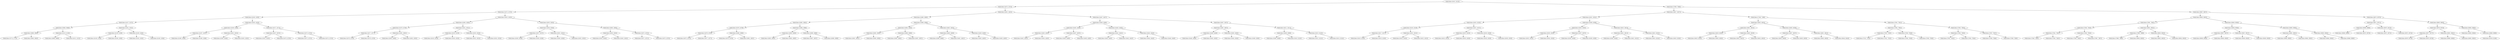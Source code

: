 digraph G{
2037525437 [label="Node{data=[4515, 4515]}"]
2037525437 -> 1034892282
1034892282 [label="Node{data=[4374, 4374]}"]
1034892282 -> 1324237364
1324237364 [label="Node{data=[4275, 4275]}"]
1324237364 -> 1329399100
1329399100 [label="Node{data=[4195, 4195]}"]
1329399100 -> 670752933
670752933 [label="Node{data=[4157, 4157]}"]
670752933 -> 1661871939
1661871939 [label="Node{data=[3846, 3846]}"]
1661871939 -> 1607284468
1607284468 [label="Node{data=[3809, 3809]}"]
1607284468 -> 2021575892
2021575892 [label="Node{data=[3774, 3774]}"]
1607284468 -> 150070454
150070454 [label="Node{data=[3840, 3840]}"]
1661871939 -> 450363092
450363092 [label="Node{data=[4110, 4110]}"]
450363092 -> 748356076
748356076 [label="Node{data=[4098, 4098]}"]
450363092 -> 579690695
579690695 [label="Node{data=[4131, 4131]}"]
670752933 -> 626979956
626979956 [label="Node{data=[4191, 4191]}"]
626979956 -> 5939029
5939029 [label="Node{data=[4159, 4159]}"]
5939029 -> 1958378195
1958378195 [label="Node{data=[4158, 4158]}"]
5939029 -> 1039710171
1039710171 [label="Node{data=[4190, 4190]}"]
626979956 -> 1867979076
1867979076 [label="Node{data=[4193, 4193]}"]
1867979076 -> 1000571852
1000571852 [label="Node{data=[4192, 4192]}"]
1867979076 -> 484969097
484969097 [label="Node{data=[4194, 4194]}"]
1329399100 -> 1683366048
1683366048 [label="Node{data=[4203, 4203]}"]
1683366048 -> 857512023
857512023 [label="Node{data=[4199, 4199]}"]
857512023 -> 344375323
344375323 [label="Node{data=[4197, 4197]}"]
344375323 -> 1214659648
1214659648 [label="Node{data=[4196, 4196]}"]
344375323 -> 492848844
492848844 [label="Node{data=[4198, 4198]}"]
857512023 -> 1248443159
1248443159 [label="Node{data=[4201, 4201]}"]
1248443159 -> 1758280793
1758280793 [label="Node{data=[4200, 4200]}"]
1248443159 -> 288397628
288397628 [label="Node{data=[4202, 4202]}"]
1683366048 -> 242875376
242875376 [label="Node{data=[4271, 4271]}"]
242875376 -> 156194859
156194859 [label="Node{data=[4257, 4257]}"]
156194859 -> 148996783
148996783 [label="Node{data=[4232, 4232]}"]
156194859 -> 487396342
487396342 [label="Node{data=[4270, 4270]}"]
242875376 -> 1558896092
1558896092 [label="Node{data=[4273, 4273]}"]
1558896092 -> 790055018
790055018 [label="Node{data=[4272, 4272]}"]
1558896092 -> 728191965
728191965 [label="Node{data=[4274, 4274]}"]
1324237364 -> 1577084900
1577084900 [label="Node{data=[4325, 4325]}"]
1577084900 -> 1418610117
1418610117 [label="Node{data=[4283, 4283]}"]
1418610117 -> 1104085798
1104085798 [label="Node{data=[4279, 4279]}"]
1104085798 -> 1344751993
1344751993 [label="Node{data=[4277, 4277]}"]
1344751993 -> 231029726
231029726 [label="Node{data=[4276, 4276]}"]
1344751993 -> 725870542
725870542 [label="Node{data=[4278, 4278]}"]
1104085798 -> 313268147
313268147 [label="Node{data=[4281, 4281]}"]
313268147 -> 2024466462
2024466462 [label="Node{data=[4280, 4280]}"]
313268147 -> 1544890142
1544890142 [label="Node{data=[4282, 4282]}"]
1418610117 -> 1759299269
1759299269 [label="Node{data=[4321, 4321]}"]
1759299269 -> 440354274
440354274 [label="Node{data=[4319, 4319]}"]
440354274 -> 897234083
897234083 [label="Node{data=[4318, 4318]}"]
440354274 -> 1084381381
1084381381 [label="Node{data=[4320, 4320]}"]
1759299269 -> 1313232122
1313232122 [label="Node{data=[4323, 4323]}"]
1313232122 -> 783685765
783685765 [label="Node{data=[4322, 4322]}"]
1313232122 -> 1309245020
1309245020 [label="Node{data=[4324, 4324]}"]
1577084900 -> 473920296
473920296 [label="Node{data=[4333, 4333]}"]
473920296 -> 1621231057
1621231057 [label="Node{data=[4329, 4329]}"]
1621231057 -> 2127453040
2127453040 [label="Node{data=[4327, 4327]}"]
2127453040 -> 2075140459
2075140459 [label="Node{data=[4326, 4326]}"]
2127453040 -> 477215494
477215494 [label="Node{data=[4328, 4328]}"]
1621231057 -> 1812838868
1812838868 [label="Node{data=[4331, 4331]}"]
1812838868 -> 1620339454
1620339454 [label="Node{data=[4330, 4330]}"]
1812838868 -> 450209022
450209022 [label="Node{data=[4332, 4332]}"]
473920296 -> 200119593
200119593 [label="Node{data=[4365, 4365]}"]
200119593 -> 179261081
179261081 [label="Node{data=[4335, 4335]}"]
179261081 -> 1236207272
1236207272 [label="Node{data=[4334, 4334]}"]
179261081 -> 2120919351
2120919351 [label="Node{data=[4342, 4342]}"]
200119593 -> 424230670
424230670 [label="Node{data=[4372, 4372]}"]
424230670 -> 1768055096
1768055096 [label="Node{data=[4371, 4371]}"]
424230670 -> 1489608954
1489608954 [label="Node{data=[4373, 4373]}"]
1034892282 -> 1942063557
1942063557 [label="Node{data=[4431, 4431]}"]
1942063557 -> 589326844
589326844 [label="Node{data=[4390, 4390]}"]
589326844 -> 1504818945
1504818945 [label="Node{data=[4382, 4382]}"]
1504818945 -> 1290404541
1290404541 [label="Node{data=[4378, 4378]}"]
1290404541 -> 865744196
865744196 [label="Node{data=[4376, 4376]}"]
865744196 -> 324392258
324392258 [label="Node{data=[4375, 4375]}"]
865744196 -> 1200124310
1200124310 [label="Node{data=[4377, 4377]}"]
1290404541 -> 1542155312
1542155312 [label="Node{data=[4380, 4380]}"]
1542155312 -> 960057884
960057884 [label="Node{data=[4379, 4379]}"]
1542155312 -> 83587004
83587004 [label="Node{data=[4381, 4381]}"]
1504818945 -> 16493172
16493172 [label="Node{data=[4386, 4386]}"]
16493172 -> 15846583
15846583 [label="Node{data=[4384, 4384]}"]
15846583 -> 1940637447
1940637447 [label="Node{data=[4383, 4383]}"]
15846583 -> 754106433
754106433 [label="Node{data=[4385, 4385]}"]
16493172 -> 1904703393
1904703393 [label="Node{data=[4388, 4388]}"]
1904703393 -> 2132646226
2132646226 [label="Node{data=[4387, 4387]}"]
1904703393 -> 1386478153
1386478153 [label="Node{data=[4389, 4389]}"]
589326844 -> 1751763092
1751763092 [label="Node{data=[4398, 4398]}"]
1751763092 -> 572096583
572096583 [label="Node{data=[4394, 4394]}"]
572096583 -> 828201567
828201567 [label="Node{data=[4392, 4392]}"]
828201567 -> 2086768527
2086768527 [label="Node{data=[4391, 4391]}"]
828201567 -> 1516951039
1516951039 [label="Node{data=[4393, 4393]}"]
572096583 -> 882863437
882863437 [label="Node{data=[4396, 4396]}"]
882863437 -> 1867204131
1867204131 [label="Node{data=[4395, 4395]}"]
882863437 -> 531014066
531014066 [label="Node{data=[4397, 4397]}"]
1751763092 -> 334453396
334453396 [label="Node{data=[4402, 4402]}"]
334453396 -> 1557506209
1557506209 [label="Node{data=[4400, 4400]}"]
1557506209 -> 1771738950
1771738950 [label="Node{data=[4399, 4399]}"]
1557506209 -> 1134235894
1134235894 [label="Node{data=[4401, 4401]}"]
334453396 -> 717871595
717871595 [label="Node{data=[4429, 4429]}"]
717871595 -> 1529408691
1529408691 [label="Node{data=[4403, 4403]}"]
717871595 -> 1714774071
1714774071 [label="Node{data=[4430, 4430]}"]
1942063557 -> 2108870823
2108870823 [label="Node{data=[4447, 4447]}"]
2108870823 -> 433080443
433080443 [label="Node{data=[4439, 4439]}"]
433080443 -> 92365446
92365446 [label="Node{data=[4435, 4435]}"]
92365446 -> 1215864537
1215864537 [label="Node{data=[4433, 4433]}"]
1215864537 -> 589580441
589580441 [label="Node{data=[4432, 4432]}"]
1215864537 -> 950816534
950816534 [label="Node{data=[4434, 4434]}"]
92365446 -> 917999575
917999575 [label="Node{data=[4437, 4437]}"]
917999575 -> 984957326
984957326 [label="Node{data=[4436, 4436]}"]
917999575 -> 1003792065
1003792065 [label="Node{data=[4438, 4438]}"]
433080443 -> 1633323602
1633323602 [label="Node{data=[4443, 4443]}"]
1633323602 -> 1805219993
1805219993 [label="Node{data=[4441, 4441]}"]
1805219993 -> 2075196757
2075196757 [label="Node{data=[4440, 4440]}"]
1805219993 -> 1707912780
1707912780 [label="Node{data=[4442, 4442]}"]
1633323602 -> 1349628093
1349628093 [label="Node{data=[4445, 4445]}"]
1349628093 -> 1888241562
1888241562 [label="Node{data=[4444, 4444]}"]
1349628093 -> 212485771
212485771 [label="Node{data=[4446, 4446]}"]
2108870823 -> 202651548
202651548 [label="Node{data=[4507, 4507]}"]
202651548 -> 1371380475
1371380475 [label="Node{data=[4487, 4487]}"]
1371380475 -> 1126152129
1126152129 [label="Node{data=[4449, 4449]}"]
1126152129 -> 501169975
501169975 [label="Node{data=[4448, 4448]}"]
1126152129 -> 819610567
819610567 [label="Node{data=[4450, 4450]}"]
1371380475 -> 218987877
218987877 [label="Node{data=[4505, 4505]}"]
218987877 -> 856842938
856842938 [label="Node{data=[4504, 4504]}"]
218987877 -> 1473303912
1473303912 [label="Node{data=[4506, 4506]}"]
202651548 -> 896950318
896950318 [label="Node{data=[4511, 4511]}"]
896950318 -> 1408685488
1408685488 [label="Node{data=[4509, 4509]}"]
1408685488 -> 1943104198
1943104198 [label="Node{data=[4508, 4508]}"]
1408685488 -> 578521665
578521665 [label="Node{data=[4510, 4510]}"]
896950318 -> 613087536
613087536 [label="Node{data=[4513, 4513]}"]
613087536 -> 1093989188
1093989188 [label="Node{data=[4512, 4512]}"]
613087536 -> 961230590
961230590 [label="Node{data=[4514, 4514]}"]
2037525437 -> 1193056788
1193056788 [label="Node{data=[7839, 7839]}"]
1193056788 -> 875342014
875342014 [label="Node{data=[4617, 4617]}"]
875342014 -> 1390728108
1390728108 [label="Node{data=[4531, 4531]}"]
1390728108 -> 846783432
846783432 [label="Node{data=[4523, 4523]}"]
846783432 -> 286725033
286725033 [label="Node{data=[4519, 4519]}"]
286725033 -> 1076834413
1076834413 [label="Node{data=[4517, 4517]}"]
1076834413 -> 874701431
874701431 [label="Node{data=[4516, 4516]}"]
1076834413 -> 1102131608
1102131608 [label="Node{data=[4518, 4518]}"]
286725033 -> 1746069596
1746069596 [label="Node{data=[4521, 4521]}"]
1746069596 -> 1359417707
1359417707 [label="Node{data=[4520, 4520]}"]
1746069596 -> 1922392166
1922392166 [label="Node{data=[4522, 4522]}"]
846783432 -> 979411549
979411549 [label="Node{data=[4527, 4527]}"]
979411549 -> 1171254597
1171254597 [label="Node{data=[4525, 4525]}"]
1171254597 -> 749347038
749347038 [label="Node{data=[4524, 4524]}"]
1171254597 -> 1978004349
1978004349 [label="Node{data=[4526, 4526]}"]
979411549 -> 1244186070
1244186070 [label="Node{data=[4529, 4529]}"]
1244186070 -> 1891089427
1891089427 [label="Node{data=[4528, 4528]}"]
1244186070 -> 233233931
233233931 [label="Node{data=[4530, 4530]}"]
1390728108 -> 1472379601
1472379601 [label="Node{data=[4539, 4539]}"]
1472379601 -> 1531495306
1531495306 [label="Node{data=[4535, 4535]}"]
1531495306 -> 374516692
374516692 [label="Node{data=[4533, 4533]}"]
374516692 -> 763308435
763308435 [label="Node{data=[4532, 4532]}"]
374516692 -> 1864964831
1864964831 [label="Node{data=[4534, 4534]}"]
1531495306 -> 1927331875
1927331875 [label="Node{data=[4537, 4537]}"]
1927331875 -> 1911540128
1911540128 [label="Node{data=[4536, 4536]}"]
1927331875 -> 629687743
629687743 [label="Node{data=[4538, 4538]}"]
1472379601 -> 47209523
47209523 [label="Node{data=[4613, 4613]}"]
47209523 -> 1984263570
1984263570 [label="Node{data=[4611, 4611]}"]
1984263570 -> 2045247539
2045247539 [label="Node{data=[4540, 4540]}"]
1984263570 -> 506070796
506070796 [label="Node{data=[4612, 4612]}"]
47209523 -> 505143614
505143614 [label="Node{data=[4615, 4615]}"]
505143614 -> 1127218826
1127218826 [label="Node{data=[4614, 4614]}"]
505143614 -> 2055178052
2055178052 [label="Node{data=[4616, 4616]}"]
875342014 -> 883158368
883158368 [label="Node{data=[7186, 7186]}"]
883158368 -> 1978722523
1978722523 [label="Node{data=[4625, 4625]}"]
1978722523 -> 1226281793
1226281793 [label="Node{data=[4621, 4621]}"]
1226281793 -> 1330935936
1330935936 [label="Node{data=[4619, 4619]}"]
1330935936 -> 1689736423
1689736423 [label="Node{data=[4618, 4618]}"]
1330935936 -> 385080986
385080986 [label="Node{data=[4620, 4620]}"]
1226281793 -> 1670109854
1670109854 [label="Node{data=[4623, 4623]}"]
1670109854 -> 267861527
267861527 [label="Node{data=[4622, 4622]}"]
1670109854 -> 1362711394
1362711394 [label="Node{data=[4624, 4624]}"]
1978722523 -> 1496731857
1496731857 [label="Node{data=[4629, 4629]}"]
1496731857 -> 1683238467
1683238467 [label="Node{data=[4627, 4627]}"]
1683238467 -> 1382392664
1382392664 [label="Node{data=[4626, 4626]}"]
1683238467 -> 1230784565
1230784565 [label="Node{data=[4628, 4628]}"]
1496731857 -> 570898711
570898711 [label="Node{data=[4631, 4631]}"]
570898711 -> 1743007010
1743007010 [label="Node{data=[4630, 4630]}"]
570898711 -> 417607141
417607141 [label="Node{data=[6444, 6444]}"]
883158368 -> 869450540
869450540 [label="Node{data=[7831, 7831]}"]
869450540 -> 671521728
671521728 [label="Node{data=[7802, 7802]}"]
671521728 -> 1850556127
1850556127 [label="Node{data=[7302, 7302]}"]
1850556127 -> 1467989494
1467989494 [label="Node{data=[7225, 7225]}"]
1850556127 -> 1922158486
1922158486 [label="Node{data=[7352, 7352]}"]
671521728 -> 1859490463
1859490463 [label="Node{data=[7829, 7829]}"]
1859490463 -> 1768546908
1768546908 [label="Node{data=[7828, 7828]}"]
1859490463 -> 1137930890
1137930890 [label="Node{data=[7830, 7830]}"]
869450540 -> 1061349401
1061349401 [label="Node{data=[7835, 7835]}"]
1061349401 -> 2109850628
2109850628 [label="Node{data=[7833, 7833]}"]
2109850628 -> 1536991970
1536991970 [label="Node{data=[7832, 7832]}"]
2109850628 -> 50584633
50584633 [label="Node{data=[7834, 7834]}"]
1061349401 -> 724172384
724172384 [label="Node{data=[7837, 7837]}"]
724172384 -> 1480326885
1480326885 [label="Node{data=[7836, 7836]}"]
724172384 -> 1720638642
1720638642 [label="Node{data=[7838, 7838]}"]
1193056788 -> 2071017038
2071017038 [label="Node{data=[8067, 8067]}"]
2071017038 -> 533663166
533663166 [label="Node{data=[8005, 8005]}"]
533663166 -> 402916468
402916468 [label="Node{data=[7981, 7981]}"]
402916468 -> 150941834
150941834 [label="Node{data=[7843, 7843]}"]
150941834 -> 2051978397
2051978397 [label="Node{data=[7841, 7841]}"]
2051978397 -> 487318679
487318679 [label="Node{data=[7840, 7840]}"]
2051978397 -> 630486246
630486246 [label="Node{data=[7842, 7842]}"]
150941834 -> 1411279806
1411279806 [label="Node{data=[7853, 7853]}"]
1411279806 -> 1543227388
1543227388 [label="Node{data=[7844, 7844]}"]
1411279806 -> 420917064
420917064 [label="Node{data=[7967, 7967]}"]
402916468 -> 530832328
530832328 [label="Node{data=[8001, 8001]}"]
530832328 -> 952569881
952569881 [label="Node{data=[7999, 7999]}"]
952569881 -> 1023861978
1023861978 [label="Node{data=[7998, 7998]}"]
952569881 -> 298217693
298217693 [label="Node{data=[8000, 8000]}"]
530832328 -> 272274614
272274614 [label="Node{data=[8003, 8003]}"]
272274614 -> 285022576
285022576 [label="Node{data=[8002, 8002]}"]
272274614 -> 441913217
441913217 [label="Node{data=[8004, 8004]}"]
533663166 -> 943047822
943047822 [label="Node{data=[8059, 8059]}"]
943047822 -> 2095999002
2095999002 [label="Node{data=[8039, 8039]}"]
2095999002 -> 69261422
69261422 [label="Node{data=[8007, 8007]}"]
69261422 -> 640283756
640283756 [label="Node{data=[8006, 8006]}"]
69261422 -> 808342931
808342931 [label="Node{data=[8008, 8008]}"]
2095999002 -> 1057965364
1057965364 [label="Node{data=[8057, 8057]}"]
1057965364 -> 1039014163
1039014163 [label="Node{data=[8056, 8056]}"]
1057965364 -> 1410142294
1410142294 [label="Node{data=[8058, 8058]}"]
943047822 -> 382551433
382551433 [label="Node{data=[8063, 8063]}"]
382551433 -> 1395561601
1395561601 [label="Node{data=[8061, 8061]}"]
1395561601 -> 516241782
516241782 [label="Node{data=[8060, 8060]}"]
1395561601 -> 586548568
586548568 [label="Node{data=[8062, 8062]}"]
382551433 -> 1592520066
1592520066 [label="Node{data=[8065, 8065]}"]
1592520066 -> 2034688066
2034688066 [label="Node{data=[8064, 8064]}"]
1592520066 -> 1325365397
1325365397 [label="Node{data=[8066, 8066]}"]
2071017038 -> 1555130583
1555130583 [label="Node{data=[8075, 8075]}"]
1555130583 -> 1572276542
1572276542 [label="Node{data=[8071, 8071]}"]
1572276542 -> 322811450
322811450 [label="Node{data=[8069, 8069]}"]
322811450 -> 649285400
649285400 [label="Node{data=[8068, 8068]}"]
322811450 -> 1897098441
1897098441 [label="Node{data=[8070, 8070]}"]
1572276542 -> 336094508
336094508 [label="Node{data=[8073, 8073]}"]
336094508 -> 1794809329
1794809329 [label="Node{data=[8072, 8072]}"]
336094508 -> 1452131385
1452131385 [label="Node{data=[8074, 8074]}"]
1555130583 -> 1007853317
1007853317 [label="Node{data=[8083, 8083]}"]
1007853317 -> 1810148526
1810148526 [label="Node{data=[8079, 8079]}"]
1810148526 -> 1439670582
1439670582 [label="Node{data=[8077, 8077]}"]
1439670582 -> 1834683322
1834683322 [label="Node{data=[8076, 8076]}"]
1439670582 -> 1167678371
1167678371 [label="Node{data=[8078, 8078]}"]
1810148526 -> 190189154
190189154 [label="Node{data=[8081, 8081]}"]
190189154 -> 599316527
599316527 [label="Node{data=[8080, 8080]}"]
190189154 -> 369819961
369819961 [label="Node{data=[8082, 8082]}"]
1007853317 -> 432018456
432018456 [label="Node{data=[8085, 8085]}"]
432018456 -> 576597084
576597084 [label="Node{data=[8084, 8084]}"]
432018456 -> 1203954072
1203954072 [label="Node{data=[8086, 8086]}"]
1203954072 -> 151921296
151921296 [label="Node{data=[8136, 8136]}"]
}